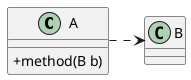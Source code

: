 @startuml
skinparam classAttributeIconSize 0 
class A {
  +method(B b)
}
class B

A -right..> B

@enduml